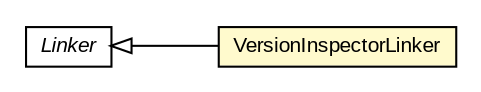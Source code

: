#!/usr/local/bin/dot
#
# Class diagram 
# Generated by UMLGraph version R5_6-24-gf6e263 (http://www.umlgraph.org/)
#

digraph G {
	edge [fontname="arial",fontsize=10,labelfontname="arial",labelfontsize=10];
	node [fontname="arial",fontsize=10,shape=plaintext];
	nodesep=0.25;
	ranksep=0.5;
	rankdir=LR;
	// com.gwtplatform.common.rebind.VersionInspectorLinker
	c536115 [label=<<table title="com.gwtplatform.common.rebind.VersionInspectorLinker" border="0" cellborder="1" cellspacing="0" cellpadding="2" port="p" bgcolor="lemonChiffon" href="./VersionInspectorLinker.html">
		<tr><td><table border="0" cellspacing="0" cellpadding="1">
<tr><td align="center" balign="center"> VersionInspectorLinker </td></tr>
		</table></td></tr>
		</table>>, URL="./VersionInspectorLinker.html", fontname="arial", fontcolor="black", fontsize=10.0];
	//com.gwtplatform.common.rebind.VersionInspectorLinker extends com.google.gwt.core.ext.Linker
	c536839:p -> c536115:p [dir=back,arrowtail=empty];
	// com.google.gwt.core.ext.Linker
	c536839 [label=<<table title="com.google.gwt.core.ext.Linker" border="0" cellborder="1" cellspacing="0" cellpadding="2" port="p" href="http://google-web-toolkit.googlecode.com/svn/javadoc/latest/com/google/gwt/core/ext/Linker.html">
		<tr><td><table border="0" cellspacing="0" cellpadding="1">
<tr><td align="center" balign="center"><font face="arial italic"> Linker </font></td></tr>
		</table></td></tr>
		</table>>, URL="http://google-web-toolkit.googlecode.com/svn/javadoc/latest/com/google/gwt/core/ext/Linker.html", fontname="arial", fontcolor="black", fontsize=10.0];
}

